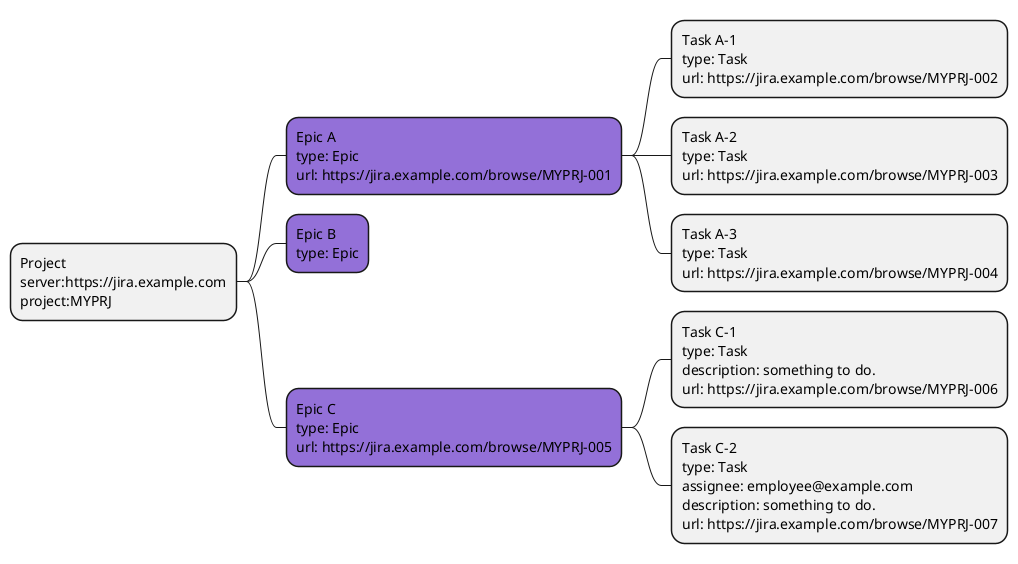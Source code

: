 @startmindmap
*:Project
server:https://jira.example.com
project:MYPRJ;

**[#mediumpurple]:Epic A
type: Epic
url: https://jira.example.com/browse/MYPRJ-001;

***:Task A-1
type: Task
url: https://jira.example.com/browse/MYPRJ-002;

***:Task A-2
type: Task
url: https://jira.example.com/browse/MYPRJ-003;

***:Task A-3
type: Task
url: https://jira.example.com/browse/MYPRJ-004;

**[#mediumpurple]:Epic B
type: Epic;

**[#mediumpurple]:Epic C
type: Epic
url: https://jira.example.com/browse/MYPRJ-005;

***:Task C-1
type: Task
description: something to do.
url: https://jira.example.com/browse/MYPRJ-006;

***:Task C-2
type: Task
assignee: employee@example.com
description: something to do.
url: https://jira.example.com/browse/MYPRJ-007;

@endmindmap
